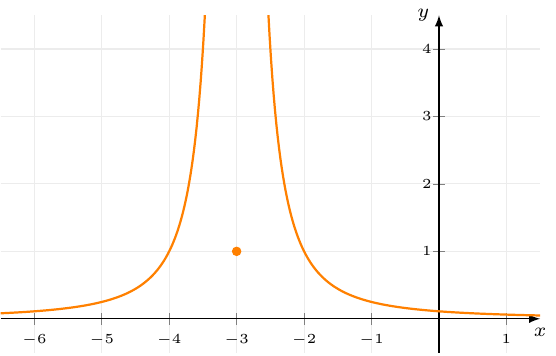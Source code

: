 \documentclass[crop]{standalone}
\usepackage[dvipsnames]{xcolor}
\usepackage{tikz}
\usepackage{pgfplots}
\pgfplotsset{compat=1.18}
\begin{document}
  \begin{tikzpicture}
    \begin{axis}[%
      axis x line=center,axis y line=center,
      unit vector ratio={1 1},
      xlabel={$x$},ylabel={$y$},
      xlabel style={below,font=\scriptsize},
      ylabel style={left,font=\scriptsize},
      xmin=-6.5,xmax=1.5,
      xtick={-6,-5,-4,-3,-2,-1,0,1},
      xticklabel style={font=\tiny},
      ymin=-0.5,ymax=4.5,
      ytick={0,1,2,3,4},
      yticklabel style={font=\tiny,xshift=0.3em},
      restrict y to domain=-1:15,
      axis line style={-latex},
      grid=major,
      major grid style={gray!15},
      declare function={
        f(\x) = 1/(\x+3)^2;
      }
    ]%
      \addplot[mark=none,color=orange,thick,samples=1000,domain=-10:10] {f(x)};
      \addplot[mark=*,mark size=1.5pt,color=orange] coordinates {(-3,1)};
    \end{axis}
  \end{tikzpicture}%
\end{document}